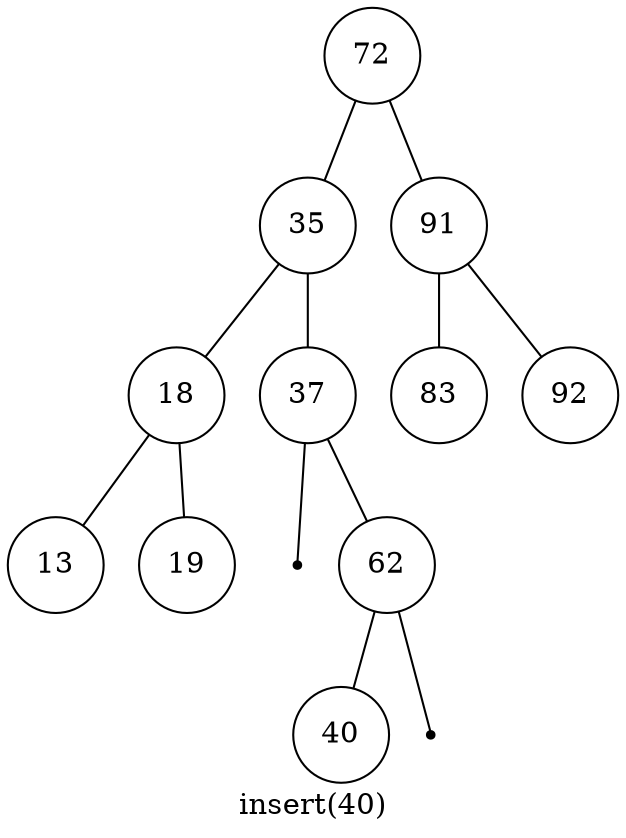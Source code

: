 digraph btinsertwo {
label="insert(40)"
node [shape=circle]
edge [arrowhead=none]
72 -> {35, 91}
35 -> {18, 37}
91 -> {83, 92}
18 -> {13, 19}
37 -> {2, 62}
62 -> {40, 1}

1 [shape=point]
2 [shape=point]
}

